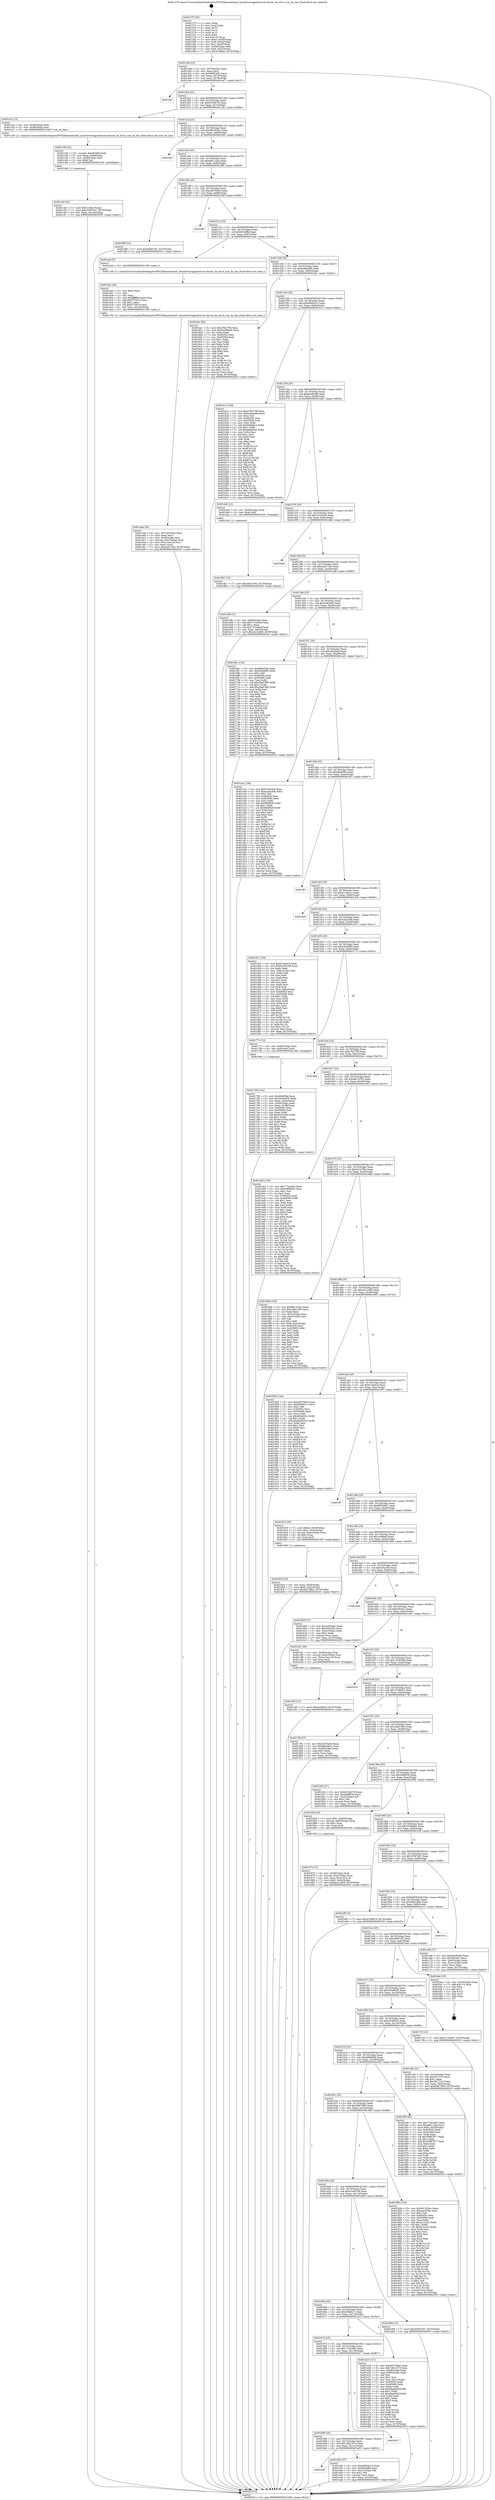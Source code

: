 digraph "0x401270" {
  label = "0x401270 (/mnt/c/Users/mathe/Desktop/tcc/POCII/binaries/extr_linuxdriversgpudrmrcar-durcar_du_drv.h_rcar_du_has_Final-ollvm.out::main(0))"
  labelloc = "t"
  node[shape=record]

  Entry [label="",width=0.3,height=0.3,shape=circle,fillcolor=black,style=filled]
  "0x40129d" [label="{
     0x40129d [23]\l
     | [instrs]\l
     &nbsp;&nbsp;0x40129d \<+3\>: mov -0x70(%rbp),%eax\l
     &nbsp;&nbsp;0x4012a0 \<+2\>: mov %eax,%ecx\l
     &nbsp;&nbsp;0x4012a2 \<+6\>: sub $0x906f1d32,%ecx\l
     &nbsp;&nbsp;0x4012a8 \<+3\>: mov %eax,-0x74(%rbp)\l
     &nbsp;&nbsp;0x4012ab \<+3\>: mov %ecx,-0x78(%rbp)\l
     &nbsp;&nbsp;0x4012ae \<+6\>: je 0000000000401ea7 \<main+0xc37\>\l
  }"]
  "0x401ea7" [label="{
     0x401ea7\l
  }", style=dashed]
  "0x4012b4" [label="{
     0x4012b4 [22]\l
     | [instrs]\l
     &nbsp;&nbsp;0x4012b4 \<+5\>: jmp 00000000004012b9 \<main+0x49\>\l
     &nbsp;&nbsp;0x4012b9 \<+3\>: mov -0x74(%rbp),%eax\l
     &nbsp;&nbsp;0x4012bc \<+5\>: sub $0x921b9c78,%eax\l
     &nbsp;&nbsp;0x4012c1 \<+3\>: mov %eax,-0x7c(%rbp)\l
     &nbsp;&nbsp;0x4012c4 \<+6\>: je 0000000000401c2a \<main+0x9ba\>\l
  }"]
  Exit [label="",width=0.3,height=0.3,shape=circle,fillcolor=black,style=filled,peripheries=2]
  "0x401c2a" [label="{
     0x401c2a [12]\l
     | [instrs]\l
     &nbsp;&nbsp;0x401c2a \<+4\>: mov -0x58(%rbp),%rdi\l
     &nbsp;&nbsp;0x401c2e \<+3\>: mov -0x48(%rbp),%esi\l
     &nbsp;&nbsp;0x401c31 \<+5\>: call 0000000000401240 \<rcar_du_has\>\l
     | [calls]\l
     &nbsp;&nbsp;0x401240 \{1\} (/mnt/c/Users/mathe/Desktop/tcc/POCII/binaries/extr_linuxdriversgpudrmrcar-durcar_du_drv.h_rcar_du_has_Final-ollvm.out::rcar_du_has)\l
  }"]
  "0x4012ca" [label="{
     0x4012ca [22]\l
     | [instrs]\l
     &nbsp;&nbsp;0x4012ca \<+5\>: jmp 00000000004012cf \<main+0x5f\>\l
     &nbsp;&nbsp;0x4012cf \<+3\>: mov -0x74(%rbp),%eax\l
     &nbsp;&nbsp;0x4012d2 \<+5\>: sub $0x981353bc,%eax\l
     &nbsp;&nbsp;0x4012d7 \<+3\>: mov %eax,-0x80(%rbp)\l
     &nbsp;&nbsp;0x4012da \<+6\>: je 0000000000401fd3 \<main+0xd63\>\l
  }"]
  "0x401db1" [label="{
     0x401db1 [12]\l
     | [instrs]\l
     &nbsp;&nbsp;0x401db1 \<+7\>: movl $0xe8e7a763,-0x70(%rbp)\l
     &nbsp;&nbsp;0x401db8 \<+5\>: jmp 0000000000402035 \<main+0xdc5\>\l
  }"]
  "0x401fd3" [label="{
     0x401fd3\l
  }", style=dashed]
  "0x4012e0" [label="{
     0x4012e0 [25]\l
     | [instrs]\l
     &nbsp;&nbsp;0x4012e0 \<+5\>: jmp 00000000004012e5 \<main+0x75\>\l
     &nbsp;&nbsp;0x4012e5 \<+3\>: mov -0x74(%rbp),%eax\l
     &nbsp;&nbsp;0x4012e8 \<+5\>: sub $0xa8511eba,%eax\l
     &nbsp;&nbsp;0x4012ed \<+6\>: mov %eax,-0x84(%rbp)\l
     &nbsp;&nbsp;0x4012f3 \<+6\>: je 0000000000401f98 \<main+0xd28\>\l
  }"]
  "0x401c95" [label="{
     0x401c95 [12]\l
     | [instrs]\l
     &nbsp;&nbsp;0x401c95 \<+7\>: movl $0xda5dd4cf,-0x70(%rbp)\l
     &nbsp;&nbsp;0x401c9c \<+5\>: jmp 0000000000402035 \<main+0xdc5\>\l
  }"]
  "0x401f98" [label="{
     0x401f98 [12]\l
     | [instrs]\l
     &nbsp;&nbsp;0x401f98 \<+7\>: movl $0x40687cf2,-0x70(%rbp)\l
     &nbsp;&nbsp;0x401f9f \<+5\>: jmp 0000000000402035 \<main+0xdc5\>\l
  }"]
  "0x4012f9" [label="{
     0x4012f9 [25]\l
     | [instrs]\l
     &nbsp;&nbsp;0x4012f9 \<+5\>: jmp 00000000004012fe \<main+0x8e\>\l
     &nbsp;&nbsp;0x4012fe \<+3\>: mov -0x74(%rbp),%eax\l
     &nbsp;&nbsp;0x401301 \<+5\>: sub $0xa93764b5,%eax\l
     &nbsp;&nbsp;0x401306 \<+6\>: mov %eax,-0x88(%rbp)\l
     &nbsp;&nbsp;0x40130c \<+6\>: je 0000000000401fdf \<main+0xd6f\>\l
  }"]
  "0x401c4d" [label="{
     0x401c4d [25]\l
     | [instrs]\l
     &nbsp;&nbsp;0x401c4d \<+7\>: movl $0x0,-0x6c(%rbp)\l
     &nbsp;&nbsp;0x401c54 \<+7\>: movl $0x35597ed7,-0x70(%rbp)\l
     &nbsp;&nbsp;0x401c5b \<+6\>: mov %eax,-0x124(%rbp)\l
     &nbsp;&nbsp;0x401c61 \<+5\>: jmp 0000000000402035 \<main+0xdc5\>\l
  }"]
  "0x401fdf" [label="{
     0x401fdf\l
  }", style=dashed]
  "0x401312" [label="{
     0x401312 [25]\l
     | [instrs]\l
     &nbsp;&nbsp;0x401312 \<+5\>: jmp 0000000000401317 \<main+0xa7\>\l
     &nbsp;&nbsp;0x401317 \<+3\>: mov -0x74(%rbp),%eax\l
     &nbsp;&nbsp;0x40131a \<+5\>: sub $0xb03afffa,%eax\l
     &nbsp;&nbsp;0x40131f \<+6\>: mov %eax,-0x8c(%rbp)\l
     &nbsp;&nbsp;0x401325 \<+6\>: je 0000000000401aad \<main+0x83d\>\l
  }"]
  "0x401c36" [label="{
     0x401c36 [23]\l
     | [instrs]\l
     &nbsp;&nbsp;0x401c36 \<+10\>: movabs $0x4030b6,%rdi\l
     &nbsp;&nbsp;0x401c40 \<+3\>: mov %eax,-0x68(%rbp)\l
     &nbsp;&nbsp;0x401c43 \<+3\>: mov -0x68(%rbp),%esi\l
     &nbsp;&nbsp;0x401c46 \<+2\>: mov $0x0,%al\l
     &nbsp;&nbsp;0x401c48 \<+5\>: call 0000000000401040 \<printf@plt\>\l
     | [calls]\l
     &nbsp;&nbsp;0x401040 \{1\} (unknown)\l
  }"]
  "0x401aad" [label="{
     0x401aad [5]\l
     | [instrs]\l
     &nbsp;&nbsp;0x401aad \<+5\>: call 0000000000401160 \<next_i\>\l
     | [calls]\l
     &nbsp;&nbsp;0x401160 \{1\} (/mnt/c/Users/mathe/Desktop/tcc/POCII/binaries/extr_linuxdriversgpudrmrcar-durcar_du_drv.h_rcar_du_has_Final-ollvm.out::next_i)\l
  }"]
  "0x40132b" [label="{
     0x40132b [25]\l
     | [instrs]\l
     &nbsp;&nbsp;0x40132b \<+5\>: jmp 0000000000401330 \<main+0xc0\>\l
     &nbsp;&nbsp;0x401330 \<+3\>: mov -0x74(%rbp),%eax\l
     &nbsp;&nbsp;0x401333 \<+5\>: sub $0xbc9eed44,%eax\l
     &nbsp;&nbsp;0x401338 \<+6\>: mov %eax,-0x90(%rbp)\l
     &nbsp;&nbsp;0x40133e \<+6\>: je 0000000000401bac \<main+0x93c\>\l
  }"]
  "0x401ada" [label="{
     0x401ada [35]\l
     | [instrs]\l
     &nbsp;&nbsp;0x401ada \<+6\>: mov -0x120(%rbp),%ecx\l
     &nbsp;&nbsp;0x401ae0 \<+3\>: imul %eax,%ecx\l
     &nbsp;&nbsp;0x401ae3 \<+4\>: mov -0x58(%rbp),%rsi\l
     &nbsp;&nbsp;0x401ae7 \<+4\>: movslq -0x5c(%rbp),%rdi\l
     &nbsp;&nbsp;0x401aeb \<+4\>: mov (%rsi,%rdi,8),%rsi\l
     &nbsp;&nbsp;0x401aef \<+2\>: mov %ecx,(%rsi)\l
     &nbsp;&nbsp;0x401af1 \<+7\>: movl $0xcea37320,-0x70(%rbp)\l
     &nbsp;&nbsp;0x401af8 \<+5\>: jmp 0000000000402035 \<main+0xdc5\>\l
  }"]
  "0x401bac" [label="{
     0x401bac [83]\l
     | [instrs]\l
     &nbsp;&nbsp;0x401bac \<+5\>: mov $0xe7fe2798,%eax\l
     &nbsp;&nbsp;0x401bb1 \<+5\>: mov $0x3529bbd2,%ecx\l
     &nbsp;&nbsp;0x401bb6 \<+2\>: xor %edx,%edx\l
     &nbsp;&nbsp;0x401bb8 \<+7\>: mov 0x40505c,%esi\l
     &nbsp;&nbsp;0x401bbf \<+7\>: mov 0x405060,%edi\l
     &nbsp;&nbsp;0x401bc6 \<+3\>: sub $0x1,%edx\l
     &nbsp;&nbsp;0x401bc9 \<+3\>: mov %esi,%r8d\l
     &nbsp;&nbsp;0x401bcc \<+3\>: add %edx,%r8d\l
     &nbsp;&nbsp;0x401bcf \<+4\>: imul %r8d,%esi\l
     &nbsp;&nbsp;0x401bd3 \<+3\>: and $0x1,%esi\l
     &nbsp;&nbsp;0x401bd6 \<+3\>: cmp $0x0,%esi\l
     &nbsp;&nbsp;0x401bd9 \<+4\>: sete %r9b\l
     &nbsp;&nbsp;0x401bdd \<+3\>: cmp $0xa,%edi\l
     &nbsp;&nbsp;0x401be0 \<+4\>: setl %r10b\l
     &nbsp;&nbsp;0x401be4 \<+3\>: mov %r9b,%r11b\l
     &nbsp;&nbsp;0x401be7 \<+3\>: and %r10b,%r11b\l
     &nbsp;&nbsp;0x401bea \<+3\>: xor %r10b,%r9b\l
     &nbsp;&nbsp;0x401bed \<+3\>: or %r9b,%r11b\l
     &nbsp;&nbsp;0x401bf0 \<+4\>: test $0x1,%r11b\l
     &nbsp;&nbsp;0x401bf4 \<+3\>: cmovne %ecx,%eax\l
     &nbsp;&nbsp;0x401bf7 \<+3\>: mov %eax,-0x70(%rbp)\l
     &nbsp;&nbsp;0x401bfa \<+5\>: jmp 0000000000402035 \<main+0xdc5\>\l
  }"]
  "0x401344" [label="{
     0x401344 [25]\l
     | [instrs]\l
     &nbsp;&nbsp;0x401344 \<+5\>: jmp 0000000000401349 \<main+0xd9\>\l
     &nbsp;&nbsp;0x401349 \<+3\>: mov -0x74(%rbp),%eax\l
     &nbsp;&nbsp;0x40134c \<+5\>: sub $0xbd0b5a14,%eax\l
     &nbsp;&nbsp;0x401351 \<+6\>: mov %eax,-0x94(%rbp)\l
     &nbsp;&nbsp;0x401357 \<+6\>: je 0000000000401b1c \<main+0x8ac\>\l
  }"]
  "0x401ab2" [label="{
     0x401ab2 [40]\l
     | [instrs]\l
     &nbsp;&nbsp;0x401ab2 \<+5\>: mov $0x2,%ecx\l
     &nbsp;&nbsp;0x401ab7 \<+1\>: cltd\l
     &nbsp;&nbsp;0x401ab8 \<+2\>: idiv %ecx\l
     &nbsp;&nbsp;0x401aba \<+6\>: imul $0xfffffffe,%edx,%ecx\l
     &nbsp;&nbsp;0x401ac0 \<+6\>: add $0xf77f3f16,%ecx\l
     &nbsp;&nbsp;0x401ac6 \<+3\>: add $0x1,%ecx\l
     &nbsp;&nbsp;0x401ac9 \<+6\>: sub $0xf77f3f16,%ecx\l
     &nbsp;&nbsp;0x401acf \<+6\>: mov %ecx,-0x120(%rbp)\l
     &nbsp;&nbsp;0x401ad5 \<+5\>: call 0000000000401160 \<next_i\>\l
     | [calls]\l
     &nbsp;&nbsp;0x401160 \{1\} (/mnt/c/Users/mathe/Desktop/tcc/POCII/binaries/extr_linuxdriversgpudrmrcar-durcar_du_drv.h_rcar_du_has_Final-ollvm.out::next_i)\l
  }"]
  "0x401b1c" [label="{
     0x401b1c [144]\l
     | [instrs]\l
     &nbsp;&nbsp;0x401b1c \<+5\>: mov $0xe7fe2798,%eax\l
     &nbsp;&nbsp;0x401b21 \<+5\>: mov $0xbc9eed44,%ecx\l
     &nbsp;&nbsp;0x401b26 \<+2\>: mov $0x1,%dl\l
     &nbsp;&nbsp;0x401b28 \<+7\>: mov 0x40505c,%esi\l
     &nbsp;&nbsp;0x401b2f \<+7\>: mov 0x405060,%edi\l
     &nbsp;&nbsp;0x401b36 \<+3\>: mov %esi,%r8d\l
     &nbsp;&nbsp;0x401b39 \<+7\>: add $0xbfe8e8c2,%r8d\l
     &nbsp;&nbsp;0x401b40 \<+4\>: sub $0x1,%r8d\l
     &nbsp;&nbsp;0x401b44 \<+7\>: sub $0xbfe8e8c2,%r8d\l
     &nbsp;&nbsp;0x401b4b \<+4\>: imul %r8d,%esi\l
     &nbsp;&nbsp;0x401b4f \<+3\>: and $0x1,%esi\l
     &nbsp;&nbsp;0x401b52 \<+3\>: cmp $0x0,%esi\l
     &nbsp;&nbsp;0x401b55 \<+4\>: sete %r9b\l
     &nbsp;&nbsp;0x401b59 \<+3\>: cmp $0xa,%edi\l
     &nbsp;&nbsp;0x401b5c \<+4\>: setl %r10b\l
     &nbsp;&nbsp;0x401b60 \<+3\>: mov %r9b,%r11b\l
     &nbsp;&nbsp;0x401b63 \<+4\>: xor $0xff,%r11b\l
     &nbsp;&nbsp;0x401b67 \<+3\>: mov %r10b,%bl\l
     &nbsp;&nbsp;0x401b6a \<+3\>: xor $0xff,%bl\l
     &nbsp;&nbsp;0x401b6d \<+3\>: xor $0x1,%dl\l
     &nbsp;&nbsp;0x401b70 \<+3\>: mov %r11b,%r14b\l
     &nbsp;&nbsp;0x401b73 \<+4\>: and $0xff,%r14b\l
     &nbsp;&nbsp;0x401b77 \<+3\>: and %dl,%r9b\l
     &nbsp;&nbsp;0x401b7a \<+3\>: mov %bl,%r15b\l
     &nbsp;&nbsp;0x401b7d \<+4\>: and $0xff,%r15b\l
     &nbsp;&nbsp;0x401b81 \<+3\>: and %dl,%r10b\l
     &nbsp;&nbsp;0x401b84 \<+3\>: or %r9b,%r14b\l
     &nbsp;&nbsp;0x401b87 \<+3\>: or %r10b,%r15b\l
     &nbsp;&nbsp;0x401b8a \<+3\>: xor %r15b,%r14b\l
     &nbsp;&nbsp;0x401b8d \<+3\>: or %bl,%r11b\l
     &nbsp;&nbsp;0x401b90 \<+4\>: xor $0xff,%r11b\l
     &nbsp;&nbsp;0x401b94 \<+3\>: or $0x1,%dl\l
     &nbsp;&nbsp;0x401b97 \<+3\>: and %dl,%r11b\l
     &nbsp;&nbsp;0x401b9a \<+3\>: or %r11b,%r14b\l
     &nbsp;&nbsp;0x401b9d \<+4\>: test $0x1,%r14b\l
     &nbsp;&nbsp;0x401ba1 \<+3\>: cmovne %ecx,%eax\l
     &nbsp;&nbsp;0x401ba4 \<+3\>: mov %eax,-0x70(%rbp)\l
     &nbsp;&nbsp;0x401ba7 \<+5\>: jmp 0000000000402035 \<main+0xdc5\>\l
  }"]
  "0x40135d" [label="{
     0x40135d [25]\l
     | [instrs]\l
     &nbsp;&nbsp;0x40135d \<+5\>: jmp 0000000000401362 \<main+0xf2\>\l
     &nbsp;&nbsp;0x401362 \<+3\>: mov -0x74(%rbp),%eax\l
     &nbsp;&nbsp;0x401365 \<+5\>: sub $0xbec96c98,%eax\l
     &nbsp;&nbsp;0x40136a \<+6\>: mov %eax,-0x98(%rbp)\l
     &nbsp;&nbsp;0x401370 \<+6\>: je 0000000000401da5 \<main+0xb35\>\l
  }"]
  "0x4016af" [label="{
     0x4016af\l
  }", style=dashed]
  "0x401da5" [label="{
     0x401da5 [12]\l
     | [instrs]\l
     &nbsp;&nbsp;0x401da5 \<+4\>: mov -0x58(%rbp),%rax\l
     &nbsp;&nbsp;0x401da9 \<+3\>: mov %rax,%rdi\l
     &nbsp;&nbsp;0x401dac \<+5\>: call 0000000000401030 \<free@plt\>\l
     | [calls]\l
     &nbsp;&nbsp;0x401030 \{1\} (unknown)\l
  }"]
  "0x401376" [label="{
     0x401376 [25]\l
     | [instrs]\l
     &nbsp;&nbsp;0x401376 \<+5\>: jmp 000000000040137b \<main+0x10b\>\l
     &nbsp;&nbsp;0x40137b \<+3\>: mov -0x74(%rbp),%eax\l
     &nbsp;&nbsp;0x40137e \<+5\>: sub $0xc0193a04,%eax\l
     &nbsp;&nbsp;0x401383 \<+6\>: mov %eax,-0x9c(%rbp)\l
     &nbsp;&nbsp;0x401389 \<+6\>: je 0000000000401dbd \<main+0xb4d\>\l
  }"]
  "0x401a92" [label="{
     0x401a92 [27]\l
     | [instrs]\l
     &nbsp;&nbsp;0x401a92 \<+5\>: mov $0xbd0b5a14,%eax\l
     &nbsp;&nbsp;0x401a97 \<+5\>: mov $0xb03afffa,%ecx\l
     &nbsp;&nbsp;0x401a9c \<+3\>: mov -0x21(%rbp),%dl\l
     &nbsp;&nbsp;0x401a9f \<+3\>: test $0x1,%dl\l
     &nbsp;&nbsp;0x401aa2 \<+3\>: cmovne %ecx,%eax\l
     &nbsp;&nbsp;0x401aa5 \<+3\>: mov %eax,-0x70(%rbp)\l
     &nbsp;&nbsp;0x401aa8 \<+5\>: jmp 0000000000402035 \<main+0xdc5\>\l
  }"]
  "0x401dbd" [label="{
     0x401dbd\l
  }", style=dashed]
  "0x40138f" [label="{
     0x40138f [25]\l
     | [instrs]\l
     &nbsp;&nbsp;0x40138f \<+5\>: jmp 0000000000401394 \<main+0x124\>\l
     &nbsp;&nbsp;0x401394 \<+3\>: mov -0x74(%rbp),%eax\l
     &nbsp;&nbsp;0x401397 \<+5\>: sub $0xcea37320,%eax\l
     &nbsp;&nbsp;0x40139c \<+6\>: mov %eax,-0xa0(%rbp)\l
     &nbsp;&nbsp;0x4013a2 \<+6\>: je 0000000000401afd \<main+0x88d\>\l
  }"]
  "0x401696" [label="{
     0x401696 [25]\l
     | [instrs]\l
     &nbsp;&nbsp;0x401696 \<+5\>: jmp 000000000040169b \<main+0x42b\>\l
     &nbsp;&nbsp;0x40169b \<+3\>: mov -0x74(%rbp),%eax\l
     &nbsp;&nbsp;0x40169e \<+5\>: sub $0x7a82107d,%eax\l
     &nbsp;&nbsp;0x4016a3 \<+6\>: mov %eax,-0x11c(%rbp)\l
     &nbsp;&nbsp;0x4016a9 \<+6\>: je 0000000000401a92 \<main+0x822\>\l
  }"]
  "0x401afd" [label="{
     0x401afd [31]\l
     | [instrs]\l
     &nbsp;&nbsp;0x401afd \<+3\>: mov -0x64(%rbp),%eax\l
     &nbsp;&nbsp;0x401b00 \<+5\>: add $0x737eebc8,%eax\l
     &nbsp;&nbsp;0x401b05 \<+3\>: add $0x1,%eax\l
     &nbsp;&nbsp;0x401b08 \<+5\>: sub $0x737eebc8,%eax\l
     &nbsp;&nbsp;0x401b0d \<+3\>: mov %eax,-0x64(%rbp)\l
     &nbsp;&nbsp;0x401b10 \<+7\>: movl $0xee21ed08,-0x70(%rbp)\l
     &nbsp;&nbsp;0x401b17 \<+5\>: jmp 0000000000402035 \<main+0xdc5\>\l
  }"]
  "0x4013a8" [label="{
     0x4013a8 [25]\l
     | [instrs]\l
     &nbsp;&nbsp;0x4013a8 \<+5\>: jmp 00000000004013ad \<main+0x13d\>\l
     &nbsp;&nbsp;0x4013ad \<+3\>: mov -0x74(%rbp),%eax\l
     &nbsp;&nbsp;0x4013b0 \<+5\>: sub $0xcef43ab2,%eax\l
     &nbsp;&nbsp;0x4013b5 \<+6\>: mov %eax,-0xa4(%rbp)\l
     &nbsp;&nbsp;0x4013bb \<+6\>: je 00000000004016ec \<main+0x47c\>\l
  }"]
  "0x402027" [label="{
     0x402027\l
  }", style=dashed]
  "0x4016ec" [label="{
     0x4016ec [144]\l
     | [instrs]\l
     &nbsp;&nbsp;0x4016ec \<+5\>: mov $0xdfebf3de,%eax\l
     &nbsp;&nbsp;0x4016f1 \<+5\>: mov $0xe56a4f90,%ecx\l
     &nbsp;&nbsp;0x4016f6 \<+2\>: mov $0x1,%dl\l
     &nbsp;&nbsp;0x4016f8 \<+7\>: mov 0x40505c,%esi\l
     &nbsp;&nbsp;0x4016ff \<+7\>: mov 0x405060,%edi\l
     &nbsp;&nbsp;0x401706 \<+3\>: mov %esi,%r8d\l
     &nbsp;&nbsp;0x401709 \<+7\>: sub $0x28a676f0,%r8d\l
     &nbsp;&nbsp;0x401710 \<+4\>: sub $0x1,%r8d\l
     &nbsp;&nbsp;0x401714 \<+7\>: add $0x28a676f0,%r8d\l
     &nbsp;&nbsp;0x40171b \<+4\>: imul %r8d,%esi\l
     &nbsp;&nbsp;0x40171f \<+3\>: and $0x1,%esi\l
     &nbsp;&nbsp;0x401722 \<+3\>: cmp $0x0,%esi\l
     &nbsp;&nbsp;0x401725 \<+4\>: sete %r9b\l
     &nbsp;&nbsp;0x401729 \<+3\>: cmp $0xa,%edi\l
     &nbsp;&nbsp;0x40172c \<+4\>: setl %r10b\l
     &nbsp;&nbsp;0x401730 \<+3\>: mov %r9b,%r11b\l
     &nbsp;&nbsp;0x401733 \<+4\>: xor $0xff,%r11b\l
     &nbsp;&nbsp;0x401737 \<+3\>: mov %r10b,%bl\l
     &nbsp;&nbsp;0x40173a \<+3\>: xor $0xff,%bl\l
     &nbsp;&nbsp;0x40173d \<+3\>: xor $0x1,%dl\l
     &nbsp;&nbsp;0x401740 \<+3\>: mov %r11b,%r14b\l
     &nbsp;&nbsp;0x401743 \<+4\>: and $0xff,%r14b\l
     &nbsp;&nbsp;0x401747 \<+3\>: and %dl,%r9b\l
     &nbsp;&nbsp;0x40174a \<+3\>: mov %bl,%r15b\l
     &nbsp;&nbsp;0x40174d \<+4\>: and $0xff,%r15b\l
     &nbsp;&nbsp;0x401751 \<+3\>: and %dl,%r10b\l
     &nbsp;&nbsp;0x401754 \<+3\>: or %r9b,%r14b\l
     &nbsp;&nbsp;0x401757 \<+3\>: or %r10b,%r15b\l
     &nbsp;&nbsp;0x40175a \<+3\>: xor %r15b,%r14b\l
     &nbsp;&nbsp;0x40175d \<+3\>: or %bl,%r11b\l
     &nbsp;&nbsp;0x401760 \<+4\>: xor $0xff,%r11b\l
     &nbsp;&nbsp;0x401764 \<+3\>: or $0x1,%dl\l
     &nbsp;&nbsp;0x401767 \<+3\>: and %dl,%r11b\l
     &nbsp;&nbsp;0x40176a \<+3\>: or %r11b,%r14b\l
     &nbsp;&nbsp;0x40176d \<+4\>: test $0x1,%r14b\l
     &nbsp;&nbsp;0x401771 \<+3\>: cmovne %ecx,%eax\l
     &nbsp;&nbsp;0x401774 \<+3\>: mov %eax,-0x70(%rbp)\l
     &nbsp;&nbsp;0x401777 \<+5\>: jmp 0000000000402035 \<main+0xdc5\>\l
  }"]
  "0x4013c1" [label="{
     0x4013c1 [25]\l
     | [instrs]\l
     &nbsp;&nbsp;0x4013c1 \<+5\>: jmp 00000000004013c6 \<main+0x156\>\l
     &nbsp;&nbsp;0x4013c6 \<+3\>: mov -0x74(%rbp),%eax\l
     &nbsp;&nbsp;0x4013c9 \<+5\>: sub $0xda5dd4cf,%eax\l
     &nbsp;&nbsp;0x4013ce \<+6\>: mov %eax,-0xa8(%rbp)\l
     &nbsp;&nbsp;0x4013d4 \<+6\>: je 0000000000401ca1 \<main+0xa31\>\l
  }"]
  "0x40167d" [label="{
     0x40167d [25]\l
     | [instrs]\l
     &nbsp;&nbsp;0x40167d \<+5\>: jmp 0000000000401682 \<main+0x412\>\l
     &nbsp;&nbsp;0x401682 \<+3\>: mov -0x74(%rbp),%eax\l
     &nbsp;&nbsp;0x401685 \<+5\>: sub $0x772e2e92,%eax\l
     &nbsp;&nbsp;0x40168a \<+6\>: mov %eax,-0x118(%rbp)\l
     &nbsp;&nbsp;0x401690 \<+6\>: je 0000000000402027 \<main+0xdb7\>\l
  }"]
  "0x401ca1" [label="{
     0x401ca1 [144]\l
     | [instrs]\l
     &nbsp;&nbsp;0x401ca1 \<+5\>: mov $0xf13ae4cd,%eax\l
     &nbsp;&nbsp;0x401ca6 \<+5\>: mov $0xe2a4c44b,%ecx\l
     &nbsp;&nbsp;0x401cab \<+2\>: mov $0x1,%dl\l
     &nbsp;&nbsp;0x401cad \<+7\>: mov 0x40505c,%esi\l
     &nbsp;&nbsp;0x401cb4 \<+7\>: mov 0x405060,%edi\l
     &nbsp;&nbsp;0x401cbb \<+3\>: mov %esi,%r8d\l
     &nbsp;&nbsp;0x401cbe \<+7\>: add $0x966f0d0,%r8d\l
     &nbsp;&nbsp;0x401cc5 \<+4\>: sub $0x1,%r8d\l
     &nbsp;&nbsp;0x401cc9 \<+7\>: sub $0x966f0d0,%r8d\l
     &nbsp;&nbsp;0x401cd0 \<+4\>: imul %r8d,%esi\l
     &nbsp;&nbsp;0x401cd4 \<+3\>: and $0x1,%esi\l
     &nbsp;&nbsp;0x401cd7 \<+3\>: cmp $0x0,%esi\l
     &nbsp;&nbsp;0x401cda \<+4\>: sete %r9b\l
     &nbsp;&nbsp;0x401cde \<+3\>: cmp $0xa,%edi\l
     &nbsp;&nbsp;0x401ce1 \<+4\>: setl %r10b\l
     &nbsp;&nbsp;0x401ce5 \<+3\>: mov %r9b,%r11b\l
     &nbsp;&nbsp;0x401ce8 \<+4\>: xor $0xff,%r11b\l
     &nbsp;&nbsp;0x401cec \<+3\>: mov %r10b,%bl\l
     &nbsp;&nbsp;0x401cef \<+3\>: xor $0xff,%bl\l
     &nbsp;&nbsp;0x401cf2 \<+3\>: xor $0x0,%dl\l
     &nbsp;&nbsp;0x401cf5 \<+3\>: mov %r11b,%r14b\l
     &nbsp;&nbsp;0x401cf8 \<+4\>: and $0x0,%r14b\l
     &nbsp;&nbsp;0x401cfc \<+3\>: and %dl,%r9b\l
     &nbsp;&nbsp;0x401cff \<+3\>: mov %bl,%r15b\l
     &nbsp;&nbsp;0x401d02 \<+4\>: and $0x0,%r15b\l
     &nbsp;&nbsp;0x401d06 \<+3\>: and %dl,%r10b\l
     &nbsp;&nbsp;0x401d09 \<+3\>: or %r9b,%r14b\l
     &nbsp;&nbsp;0x401d0c \<+3\>: or %r10b,%r15b\l
     &nbsp;&nbsp;0x401d0f \<+3\>: xor %r15b,%r14b\l
     &nbsp;&nbsp;0x401d12 \<+3\>: or %bl,%r11b\l
     &nbsp;&nbsp;0x401d15 \<+4\>: xor $0xff,%r11b\l
     &nbsp;&nbsp;0x401d19 \<+3\>: or $0x0,%dl\l
     &nbsp;&nbsp;0x401d1c \<+3\>: and %dl,%r11b\l
     &nbsp;&nbsp;0x401d1f \<+3\>: or %r11b,%r14b\l
     &nbsp;&nbsp;0x401d22 \<+4\>: test $0x1,%r14b\l
     &nbsp;&nbsp;0x401d26 \<+3\>: cmovne %ecx,%eax\l
     &nbsp;&nbsp;0x401d29 \<+3\>: mov %eax,-0x70(%rbp)\l
     &nbsp;&nbsp;0x401d2c \<+5\>: jmp 0000000000402035 \<main+0xdc5\>\l
  }"]
  "0x4013da" [label="{
     0x4013da [25]\l
     | [instrs]\l
     &nbsp;&nbsp;0x4013da \<+5\>: jmp 00000000004013df \<main+0x16f\>\l
     &nbsp;&nbsp;0x4013df \<+3\>: mov -0x74(%rbp),%eax\l
     &nbsp;&nbsp;0x4013e2 \<+5\>: sub $0xdfebf3de,%eax\l
     &nbsp;&nbsp;0x4013e7 \<+6\>: mov %eax,-0xac(%rbp)\l
     &nbsp;&nbsp;0x4013ed \<+6\>: je 0000000000401fb7 \<main+0xd47\>\l
  }"]
  "0x401a23" [label="{
     0x401a23 [111]\l
     | [instrs]\l
     &nbsp;&nbsp;0x401a23 \<+5\>: mov $0xa93764b5,%eax\l
     &nbsp;&nbsp;0x401a28 \<+5\>: mov $0x7a82107d,%ecx\l
     &nbsp;&nbsp;0x401a2d \<+3\>: mov -0x64(%rbp),%edx\l
     &nbsp;&nbsp;0x401a30 \<+3\>: cmp -0x60(%rbp),%edx\l
     &nbsp;&nbsp;0x401a33 \<+4\>: setl %sil\l
     &nbsp;&nbsp;0x401a37 \<+4\>: and $0x1,%sil\l
     &nbsp;&nbsp;0x401a3b \<+4\>: mov %sil,-0x21(%rbp)\l
     &nbsp;&nbsp;0x401a3f \<+7\>: mov 0x40505c,%edx\l
     &nbsp;&nbsp;0x401a46 \<+7\>: mov 0x405060,%edi\l
     &nbsp;&nbsp;0x401a4d \<+3\>: mov %edx,%r8d\l
     &nbsp;&nbsp;0x401a50 \<+7\>: add $0xa9aa584f,%r8d\l
     &nbsp;&nbsp;0x401a57 \<+4\>: sub $0x1,%r8d\l
     &nbsp;&nbsp;0x401a5b \<+7\>: sub $0xa9aa584f,%r8d\l
     &nbsp;&nbsp;0x401a62 \<+4\>: imul %r8d,%edx\l
     &nbsp;&nbsp;0x401a66 \<+3\>: and $0x1,%edx\l
     &nbsp;&nbsp;0x401a69 \<+3\>: cmp $0x0,%edx\l
     &nbsp;&nbsp;0x401a6c \<+4\>: sete %sil\l
     &nbsp;&nbsp;0x401a70 \<+3\>: cmp $0xa,%edi\l
     &nbsp;&nbsp;0x401a73 \<+4\>: setl %r9b\l
     &nbsp;&nbsp;0x401a77 \<+3\>: mov %sil,%r10b\l
     &nbsp;&nbsp;0x401a7a \<+3\>: and %r9b,%r10b\l
     &nbsp;&nbsp;0x401a7d \<+3\>: xor %r9b,%sil\l
     &nbsp;&nbsp;0x401a80 \<+3\>: or %sil,%r10b\l
     &nbsp;&nbsp;0x401a83 \<+4\>: test $0x1,%r10b\l
     &nbsp;&nbsp;0x401a87 \<+3\>: cmovne %ecx,%eax\l
     &nbsp;&nbsp;0x401a8a \<+3\>: mov %eax,-0x70(%rbp)\l
     &nbsp;&nbsp;0x401a8d \<+5\>: jmp 0000000000402035 \<main+0xdc5\>\l
  }"]
  "0x401fb7" [label="{
     0x401fb7\l
  }", style=dashed]
  "0x4013f3" [label="{
     0x4013f3 [25]\l
     | [instrs]\l
     &nbsp;&nbsp;0x4013f3 \<+5\>: jmp 00000000004013f8 \<main+0x188\>\l
     &nbsp;&nbsp;0x4013f8 \<+3\>: mov -0x74(%rbp),%eax\l
     &nbsp;&nbsp;0x4013fb \<+5\>: sub $0xe11dea1c,%eax\l
     &nbsp;&nbsp;0x401400 \<+6\>: mov %eax,-0xb0(%rbp)\l
     &nbsp;&nbsp;0x401406 \<+6\>: je 0000000000401dc9 \<main+0xb59\>\l
  }"]
  "0x401664" [label="{
     0x401664 [25]\l
     | [instrs]\l
     &nbsp;&nbsp;0x401664 \<+5\>: jmp 0000000000401669 \<main+0x3f9\>\l
     &nbsp;&nbsp;0x401669 \<+3\>: mov -0x74(%rbp),%eax\l
     &nbsp;&nbsp;0x40166c \<+5\>: sub $0x63fb9211,%eax\l
     &nbsp;&nbsp;0x401671 \<+6\>: mov %eax,-0x114(%rbp)\l
     &nbsp;&nbsp;0x401677 \<+6\>: je 0000000000401a23 \<main+0x7b3\>\l
  }"]
  "0x401dc9" [label="{
     0x401dc9\l
  }", style=dashed]
  "0x40140c" [label="{
     0x40140c [25]\l
     | [instrs]\l
     &nbsp;&nbsp;0x40140c \<+5\>: jmp 0000000000401411 \<main+0x1a1\>\l
     &nbsp;&nbsp;0x401411 \<+3\>: mov -0x74(%rbp),%eax\l
     &nbsp;&nbsp;0x401414 \<+5\>: sub $0xe2a4c44b,%eax\l
     &nbsp;&nbsp;0x401419 \<+6\>: mov %eax,-0xb4(%rbp)\l
     &nbsp;&nbsp;0x40141f \<+6\>: je 0000000000401d31 \<main+0xac1\>\l
  }"]
  "0x401d99" [label="{
     0x401d99 [12]\l
     | [instrs]\l
     &nbsp;&nbsp;0x401d99 \<+7\>: movl $0x35597ed7,-0x70(%rbp)\l
     &nbsp;&nbsp;0x401da0 \<+5\>: jmp 0000000000402035 \<main+0xdc5\>\l
  }"]
  "0x401d31" [label="{
     0x401d31 [104]\l
     | [instrs]\l
     &nbsp;&nbsp;0x401d31 \<+5\>: mov $0xf13ae4cd,%eax\l
     &nbsp;&nbsp;0x401d36 \<+5\>: mov $0x61e45109,%ecx\l
     &nbsp;&nbsp;0x401d3b \<+2\>: xor %edx,%edx\l
     &nbsp;&nbsp;0x401d3d \<+3\>: mov -0x6c(%rbp),%esi\l
     &nbsp;&nbsp;0x401d40 \<+2\>: mov %edx,%edi\l
     &nbsp;&nbsp;0x401d42 \<+2\>: sub %esi,%edi\l
     &nbsp;&nbsp;0x401d44 \<+2\>: mov %edx,%esi\l
     &nbsp;&nbsp;0x401d46 \<+3\>: sub $0x1,%esi\l
     &nbsp;&nbsp;0x401d49 \<+2\>: add %esi,%edi\l
     &nbsp;&nbsp;0x401d4b \<+2\>: mov %edx,%esi\l
     &nbsp;&nbsp;0x401d4d \<+2\>: sub %edi,%esi\l
     &nbsp;&nbsp;0x401d4f \<+3\>: mov %esi,-0x6c(%rbp)\l
     &nbsp;&nbsp;0x401d52 \<+7\>: mov 0x40505c,%esi\l
     &nbsp;&nbsp;0x401d59 \<+7\>: mov 0x405060,%edi\l
     &nbsp;&nbsp;0x401d60 \<+3\>: sub $0x1,%edx\l
     &nbsp;&nbsp;0x401d63 \<+3\>: mov %esi,%r8d\l
     &nbsp;&nbsp;0x401d66 \<+3\>: add %edx,%r8d\l
     &nbsp;&nbsp;0x401d69 \<+4\>: imul %r8d,%esi\l
     &nbsp;&nbsp;0x401d6d \<+3\>: and $0x1,%esi\l
     &nbsp;&nbsp;0x401d70 \<+3\>: cmp $0x0,%esi\l
     &nbsp;&nbsp;0x401d73 \<+4\>: sete %r9b\l
     &nbsp;&nbsp;0x401d77 \<+3\>: cmp $0xa,%edi\l
     &nbsp;&nbsp;0x401d7a \<+4\>: setl %r10b\l
     &nbsp;&nbsp;0x401d7e \<+3\>: mov %r9b,%r11b\l
     &nbsp;&nbsp;0x401d81 \<+3\>: and %r10b,%r11b\l
     &nbsp;&nbsp;0x401d84 \<+3\>: xor %r10b,%r9b\l
     &nbsp;&nbsp;0x401d87 \<+3\>: or %r9b,%r11b\l
     &nbsp;&nbsp;0x401d8a \<+4\>: test $0x1,%r11b\l
     &nbsp;&nbsp;0x401d8e \<+3\>: cmovne %ecx,%eax\l
     &nbsp;&nbsp;0x401d91 \<+3\>: mov %eax,-0x70(%rbp)\l
     &nbsp;&nbsp;0x401d94 \<+5\>: jmp 0000000000402035 \<main+0xdc5\>\l
  }"]
  "0x401425" [label="{
     0x401425 [25]\l
     | [instrs]\l
     &nbsp;&nbsp;0x401425 \<+5\>: jmp 000000000040142a \<main+0x1ba\>\l
     &nbsp;&nbsp;0x40142a \<+3\>: mov -0x74(%rbp),%eax\l
     &nbsp;&nbsp;0x40142d \<+5\>: sub $0xe56a4f90,%eax\l
     &nbsp;&nbsp;0x401432 \<+6\>: mov %eax,-0xb8(%rbp)\l
     &nbsp;&nbsp;0x401438 \<+6\>: je 000000000040177c \<main+0x50c\>\l
  }"]
  "0x401974" [label="{
     0x401974 [31]\l
     | [instrs]\l
     &nbsp;&nbsp;0x401974 \<+4\>: mov -0x58(%rbp),%rdi\l
     &nbsp;&nbsp;0x401978 \<+4\>: movslq -0x5c(%rbp),%rcx\l
     &nbsp;&nbsp;0x40197c \<+4\>: mov %rax,(%rdi,%rcx,8)\l
     &nbsp;&nbsp;0x401980 \<+7\>: movl $0x0,-0x64(%rbp)\l
     &nbsp;&nbsp;0x401987 \<+7\>: movl $0xee21ed08,-0x70(%rbp)\l
     &nbsp;&nbsp;0x40198e \<+5\>: jmp 0000000000402035 \<main+0xdc5\>\l
  }"]
  "0x40177c" [label="{
     0x40177c [13]\l
     | [instrs]\l
     &nbsp;&nbsp;0x40177c \<+4\>: mov -0x40(%rbp),%rax\l
     &nbsp;&nbsp;0x401780 \<+4\>: mov 0x8(%rax),%rdi\l
     &nbsp;&nbsp;0x401784 \<+5\>: call 0000000000401060 \<atoi@plt\>\l
     | [calls]\l
     &nbsp;&nbsp;0x401060 \{1\} (unknown)\l
  }"]
  "0x40143e" [label="{
     0x40143e [25]\l
     | [instrs]\l
     &nbsp;&nbsp;0x40143e \<+5\>: jmp 0000000000401443 \<main+0x1d3\>\l
     &nbsp;&nbsp;0x401443 \<+3\>: mov -0x74(%rbp),%eax\l
     &nbsp;&nbsp;0x401446 \<+5\>: sub $0xe7fe2798,%eax\l
     &nbsp;&nbsp;0x40144b \<+6\>: mov %eax,-0xbc(%rbp)\l
     &nbsp;&nbsp;0x401451 \<+6\>: je 0000000000401feb \<main+0xd7b\>\l
  }"]
  "0x40164b" [label="{
     0x40164b [25]\l
     | [instrs]\l
     &nbsp;&nbsp;0x40164b \<+5\>: jmp 0000000000401650 \<main+0x3e0\>\l
     &nbsp;&nbsp;0x401650 \<+3\>: mov -0x74(%rbp),%eax\l
     &nbsp;&nbsp;0x401653 \<+5\>: sub $0x61e45109,%eax\l
     &nbsp;&nbsp;0x401658 \<+6\>: mov %eax,-0x110(%rbp)\l
     &nbsp;&nbsp;0x40165e \<+6\>: je 0000000000401d99 \<main+0xb29\>\l
  }"]
  "0x401feb" [label="{
     0x401feb\l
  }", style=dashed]
  "0x401457" [label="{
     0x401457 [25]\l
     | [instrs]\l
     &nbsp;&nbsp;0x401457 \<+5\>: jmp 000000000040145c \<main+0x1ec\>\l
     &nbsp;&nbsp;0x40145c \<+3\>: mov -0x74(%rbp),%eax\l
     &nbsp;&nbsp;0x40145f \<+5\>: sub $0xe8e7a763,%eax\l
     &nbsp;&nbsp;0x401464 \<+6\>: mov %eax,-0xc0(%rbp)\l
     &nbsp;&nbsp;0x40146a \<+6\>: je 0000000000401eb3 \<main+0xc43\>\l
  }"]
  "0x40184b" [label="{
     0x40184b [144]\l
     | [instrs]\l
     &nbsp;&nbsp;0x40184b \<+5\>: mov $0x981353bc,%eax\l
     &nbsp;&nbsp;0x401850 \<+5\>: mov $0xee1d7fbe,%ecx\l
     &nbsp;&nbsp;0x401855 \<+2\>: mov $0x1,%dl\l
     &nbsp;&nbsp;0x401857 \<+7\>: mov 0x40505c,%esi\l
     &nbsp;&nbsp;0x40185e \<+7\>: mov 0x405060,%edi\l
     &nbsp;&nbsp;0x401865 \<+3\>: mov %esi,%r8d\l
     &nbsp;&nbsp;0x401868 \<+7\>: add $0xcf1241fc,%r8d\l
     &nbsp;&nbsp;0x40186f \<+4\>: sub $0x1,%r8d\l
     &nbsp;&nbsp;0x401873 \<+7\>: sub $0xcf1241fc,%r8d\l
     &nbsp;&nbsp;0x40187a \<+4\>: imul %r8d,%esi\l
     &nbsp;&nbsp;0x40187e \<+3\>: and $0x1,%esi\l
     &nbsp;&nbsp;0x401881 \<+3\>: cmp $0x0,%esi\l
     &nbsp;&nbsp;0x401884 \<+4\>: sete %r9b\l
     &nbsp;&nbsp;0x401888 \<+3\>: cmp $0xa,%edi\l
     &nbsp;&nbsp;0x40188b \<+4\>: setl %r10b\l
     &nbsp;&nbsp;0x40188f \<+3\>: mov %r9b,%r11b\l
     &nbsp;&nbsp;0x401892 \<+4\>: xor $0xff,%r11b\l
     &nbsp;&nbsp;0x401896 \<+3\>: mov %r10b,%bl\l
     &nbsp;&nbsp;0x401899 \<+3\>: xor $0xff,%bl\l
     &nbsp;&nbsp;0x40189c \<+3\>: xor $0x1,%dl\l
     &nbsp;&nbsp;0x40189f \<+3\>: mov %r11b,%r14b\l
     &nbsp;&nbsp;0x4018a2 \<+4\>: and $0xff,%r14b\l
     &nbsp;&nbsp;0x4018a6 \<+3\>: and %dl,%r9b\l
     &nbsp;&nbsp;0x4018a9 \<+3\>: mov %bl,%r15b\l
     &nbsp;&nbsp;0x4018ac \<+4\>: and $0xff,%r15b\l
     &nbsp;&nbsp;0x4018b0 \<+3\>: and %dl,%r10b\l
     &nbsp;&nbsp;0x4018b3 \<+3\>: or %r9b,%r14b\l
     &nbsp;&nbsp;0x4018b6 \<+3\>: or %r10b,%r15b\l
     &nbsp;&nbsp;0x4018b9 \<+3\>: xor %r15b,%r14b\l
     &nbsp;&nbsp;0x4018bc \<+3\>: or %bl,%r11b\l
     &nbsp;&nbsp;0x4018bf \<+4\>: xor $0xff,%r11b\l
     &nbsp;&nbsp;0x4018c3 \<+3\>: or $0x1,%dl\l
     &nbsp;&nbsp;0x4018c6 \<+3\>: and %dl,%r11b\l
     &nbsp;&nbsp;0x4018c9 \<+3\>: or %r11b,%r14b\l
     &nbsp;&nbsp;0x4018cc \<+4\>: test $0x1,%r14b\l
     &nbsp;&nbsp;0x4018d0 \<+3\>: cmovne %ecx,%eax\l
     &nbsp;&nbsp;0x4018d3 \<+3\>: mov %eax,-0x70(%rbp)\l
     &nbsp;&nbsp;0x4018d6 \<+5\>: jmp 0000000000402035 \<main+0xdc5\>\l
  }"]
  "0x401eb3" [label="{
     0x401eb3 [134]\l
     | [instrs]\l
     &nbsp;&nbsp;0x401eb3 \<+5\>: mov $0x772e2e92,%eax\l
     &nbsp;&nbsp;0x401eb8 \<+5\>: mov $0x468660f2,%ecx\l
     &nbsp;&nbsp;0x401ebd \<+2\>: mov $0x1,%dl\l
     &nbsp;&nbsp;0x401ebf \<+2\>: xor %esi,%esi\l
     &nbsp;&nbsp;0x401ec1 \<+7\>: mov 0x40505c,%edi\l
     &nbsp;&nbsp;0x401ec8 \<+8\>: mov 0x405060,%r8d\l
     &nbsp;&nbsp;0x401ed0 \<+3\>: sub $0x1,%esi\l
     &nbsp;&nbsp;0x401ed3 \<+3\>: mov %edi,%r9d\l
     &nbsp;&nbsp;0x401ed6 \<+3\>: add %esi,%r9d\l
     &nbsp;&nbsp;0x401ed9 \<+4\>: imul %r9d,%edi\l
     &nbsp;&nbsp;0x401edd \<+3\>: and $0x1,%edi\l
     &nbsp;&nbsp;0x401ee0 \<+3\>: cmp $0x0,%edi\l
     &nbsp;&nbsp;0x401ee3 \<+4\>: sete %r10b\l
     &nbsp;&nbsp;0x401ee7 \<+4\>: cmp $0xa,%r8d\l
     &nbsp;&nbsp;0x401eeb \<+4\>: setl %r11b\l
     &nbsp;&nbsp;0x401eef \<+3\>: mov %r10b,%bl\l
     &nbsp;&nbsp;0x401ef2 \<+3\>: xor $0xff,%bl\l
     &nbsp;&nbsp;0x401ef5 \<+3\>: mov %r11b,%r14b\l
     &nbsp;&nbsp;0x401ef8 \<+4\>: xor $0xff,%r14b\l
     &nbsp;&nbsp;0x401efc \<+3\>: xor $0x1,%dl\l
     &nbsp;&nbsp;0x401eff \<+3\>: mov %bl,%r15b\l
     &nbsp;&nbsp;0x401f02 \<+4\>: and $0xff,%r15b\l
     &nbsp;&nbsp;0x401f06 \<+3\>: and %dl,%r10b\l
     &nbsp;&nbsp;0x401f09 \<+3\>: mov %r14b,%r12b\l
     &nbsp;&nbsp;0x401f0c \<+4\>: and $0xff,%r12b\l
     &nbsp;&nbsp;0x401f10 \<+3\>: and %dl,%r11b\l
     &nbsp;&nbsp;0x401f13 \<+3\>: or %r10b,%r15b\l
     &nbsp;&nbsp;0x401f16 \<+3\>: or %r11b,%r12b\l
     &nbsp;&nbsp;0x401f19 \<+3\>: xor %r12b,%r15b\l
     &nbsp;&nbsp;0x401f1c \<+3\>: or %r14b,%bl\l
     &nbsp;&nbsp;0x401f1f \<+3\>: xor $0xff,%bl\l
     &nbsp;&nbsp;0x401f22 \<+3\>: or $0x1,%dl\l
     &nbsp;&nbsp;0x401f25 \<+2\>: and %dl,%bl\l
     &nbsp;&nbsp;0x401f27 \<+3\>: or %bl,%r15b\l
     &nbsp;&nbsp;0x401f2a \<+4\>: test $0x1,%r15b\l
     &nbsp;&nbsp;0x401f2e \<+3\>: cmovne %ecx,%eax\l
     &nbsp;&nbsp;0x401f31 \<+3\>: mov %eax,-0x70(%rbp)\l
     &nbsp;&nbsp;0x401f34 \<+5\>: jmp 0000000000402035 \<main+0xdc5\>\l
  }"]
  "0x401470" [label="{
     0x401470 [25]\l
     | [instrs]\l
     &nbsp;&nbsp;0x401470 \<+5\>: jmp 0000000000401475 \<main+0x205\>\l
     &nbsp;&nbsp;0x401475 \<+3\>: mov -0x74(%rbp),%eax\l
     &nbsp;&nbsp;0x401478 \<+5\>: sub $0xee1d7fbe,%eax\l
     &nbsp;&nbsp;0x40147d \<+6\>: mov %eax,-0xc4(%rbp)\l
     &nbsp;&nbsp;0x401483 \<+6\>: je 00000000004018db \<main+0x66b\>\l
  }"]
  "0x401632" [label="{
     0x401632 [25]\l
     | [instrs]\l
     &nbsp;&nbsp;0x401632 \<+5\>: jmp 0000000000401637 \<main+0x3c7\>\l
     &nbsp;&nbsp;0x401637 \<+3\>: mov -0x74(%rbp),%eax\l
     &nbsp;&nbsp;0x40163a \<+5\>: sub $0x58d75fb5,%eax\l
     &nbsp;&nbsp;0x40163f \<+6\>: mov %eax,-0x10c(%rbp)\l
     &nbsp;&nbsp;0x401645 \<+6\>: je 000000000040184b \<main+0x5db\>\l
  }"]
  "0x4018db" [label="{
     0x4018db [103]\l
     | [instrs]\l
     &nbsp;&nbsp;0x4018db \<+5\>: mov $0x981353bc,%eax\l
     &nbsp;&nbsp;0x4018e0 \<+5\>: mov $0x24bb7495,%ecx\l
     &nbsp;&nbsp;0x4018e5 \<+2\>: xor %edx,%edx\l
     &nbsp;&nbsp;0x4018e7 \<+3\>: mov -0x5c(%rbp),%esi\l
     &nbsp;&nbsp;0x4018ea \<+3\>: cmp -0x4c(%rbp),%esi\l
     &nbsp;&nbsp;0x4018ed \<+4\>: setl %dil\l
     &nbsp;&nbsp;0x4018f1 \<+4\>: and $0x1,%dil\l
     &nbsp;&nbsp;0x4018f5 \<+4\>: mov %dil,-0x22(%rbp)\l
     &nbsp;&nbsp;0x4018f9 \<+7\>: mov 0x40505c,%esi\l
     &nbsp;&nbsp;0x401900 \<+8\>: mov 0x405060,%r8d\l
     &nbsp;&nbsp;0x401908 \<+3\>: sub $0x1,%edx\l
     &nbsp;&nbsp;0x40190b \<+3\>: mov %esi,%r9d\l
     &nbsp;&nbsp;0x40190e \<+3\>: add %edx,%r9d\l
     &nbsp;&nbsp;0x401911 \<+4\>: imul %r9d,%esi\l
     &nbsp;&nbsp;0x401915 \<+3\>: and $0x1,%esi\l
     &nbsp;&nbsp;0x401918 \<+3\>: cmp $0x0,%esi\l
     &nbsp;&nbsp;0x40191b \<+4\>: sete %dil\l
     &nbsp;&nbsp;0x40191f \<+4\>: cmp $0xa,%r8d\l
     &nbsp;&nbsp;0x401923 \<+4\>: setl %r10b\l
     &nbsp;&nbsp;0x401927 \<+3\>: mov %dil,%r11b\l
     &nbsp;&nbsp;0x40192a \<+3\>: and %r10b,%r11b\l
     &nbsp;&nbsp;0x40192d \<+3\>: xor %r10b,%dil\l
     &nbsp;&nbsp;0x401930 \<+3\>: or %dil,%r11b\l
     &nbsp;&nbsp;0x401933 \<+4\>: test $0x1,%r11b\l
     &nbsp;&nbsp;0x401937 \<+3\>: cmovne %ecx,%eax\l
     &nbsp;&nbsp;0x40193a \<+3\>: mov %eax,-0x70(%rbp)\l
     &nbsp;&nbsp;0x40193d \<+5\>: jmp 0000000000402035 \<main+0xdc5\>\l
  }"]
  "0x401489" [label="{
     0x401489 [25]\l
     | [instrs]\l
     &nbsp;&nbsp;0x401489 \<+5\>: jmp 000000000040148e \<main+0x21e\>\l
     &nbsp;&nbsp;0x40148e \<+3\>: mov -0x74(%rbp),%eax\l
     &nbsp;&nbsp;0x401491 \<+5\>: sub $0xee21ed08,%eax\l
     &nbsp;&nbsp;0x401496 \<+6\>: mov %eax,-0xc8(%rbp)\l
     &nbsp;&nbsp;0x40149c \<+6\>: je 0000000000401993 \<main+0x723\>\l
  }"]
  "0x401f39" [label="{
     0x401f39 [95]\l
     | [instrs]\l
     &nbsp;&nbsp;0x401f39 \<+5\>: mov $0x772e2e92,%eax\l
     &nbsp;&nbsp;0x401f3e \<+5\>: mov $0xa8511eba,%ecx\l
     &nbsp;&nbsp;0x401f43 \<+7\>: movl $0x0,-0x30(%rbp)\l
     &nbsp;&nbsp;0x401f4a \<+7\>: mov 0x40505c,%edx\l
     &nbsp;&nbsp;0x401f51 \<+7\>: mov 0x405060,%esi\l
     &nbsp;&nbsp;0x401f58 \<+2\>: mov %edx,%edi\l
     &nbsp;&nbsp;0x401f5a \<+6\>: sub $0x35887877,%edi\l
     &nbsp;&nbsp;0x401f60 \<+3\>: sub $0x1,%edi\l
     &nbsp;&nbsp;0x401f63 \<+6\>: add $0x35887877,%edi\l
     &nbsp;&nbsp;0x401f69 \<+3\>: imul %edi,%edx\l
     &nbsp;&nbsp;0x401f6c \<+3\>: and $0x1,%edx\l
     &nbsp;&nbsp;0x401f6f \<+3\>: cmp $0x0,%edx\l
     &nbsp;&nbsp;0x401f72 \<+4\>: sete %r8b\l
     &nbsp;&nbsp;0x401f76 \<+3\>: cmp $0xa,%esi\l
     &nbsp;&nbsp;0x401f79 \<+4\>: setl %r9b\l
     &nbsp;&nbsp;0x401f7d \<+3\>: mov %r8b,%r10b\l
     &nbsp;&nbsp;0x401f80 \<+3\>: and %r9b,%r10b\l
     &nbsp;&nbsp;0x401f83 \<+3\>: xor %r9b,%r8b\l
     &nbsp;&nbsp;0x401f86 \<+3\>: or %r8b,%r10b\l
     &nbsp;&nbsp;0x401f89 \<+4\>: test $0x1,%r10b\l
     &nbsp;&nbsp;0x401f8d \<+3\>: cmovne %ecx,%eax\l
     &nbsp;&nbsp;0x401f90 \<+3\>: mov %eax,-0x70(%rbp)\l
     &nbsp;&nbsp;0x401f93 \<+5\>: jmp 0000000000402035 \<main+0xdc5\>\l
  }"]
  "0x401993" [label="{
     0x401993 [144]\l
     | [instrs]\l
     &nbsp;&nbsp;0x401993 \<+5\>: mov $0xa93764b5,%eax\l
     &nbsp;&nbsp;0x401998 \<+5\>: mov $0x63fb9211,%ecx\l
     &nbsp;&nbsp;0x40199d \<+2\>: mov $0x1,%dl\l
     &nbsp;&nbsp;0x40199f \<+7\>: mov 0x40505c,%esi\l
     &nbsp;&nbsp;0x4019a6 \<+7\>: mov 0x405060,%edi\l
     &nbsp;&nbsp;0x4019ad \<+3\>: mov %esi,%r8d\l
     &nbsp;&nbsp;0x4019b0 \<+7\>: sub $0x4924002c,%r8d\l
     &nbsp;&nbsp;0x4019b7 \<+4\>: sub $0x1,%r8d\l
     &nbsp;&nbsp;0x4019bb \<+7\>: add $0x4924002c,%r8d\l
     &nbsp;&nbsp;0x4019c2 \<+4\>: imul %r8d,%esi\l
     &nbsp;&nbsp;0x4019c6 \<+3\>: and $0x1,%esi\l
     &nbsp;&nbsp;0x4019c9 \<+3\>: cmp $0x0,%esi\l
     &nbsp;&nbsp;0x4019cc \<+4\>: sete %r9b\l
     &nbsp;&nbsp;0x4019d0 \<+3\>: cmp $0xa,%edi\l
     &nbsp;&nbsp;0x4019d3 \<+4\>: setl %r10b\l
     &nbsp;&nbsp;0x4019d7 \<+3\>: mov %r9b,%r11b\l
     &nbsp;&nbsp;0x4019da \<+4\>: xor $0xff,%r11b\l
     &nbsp;&nbsp;0x4019de \<+3\>: mov %r10b,%bl\l
     &nbsp;&nbsp;0x4019e1 \<+3\>: xor $0xff,%bl\l
     &nbsp;&nbsp;0x4019e4 \<+3\>: xor $0x0,%dl\l
     &nbsp;&nbsp;0x4019e7 \<+3\>: mov %r11b,%r14b\l
     &nbsp;&nbsp;0x4019ea \<+4\>: and $0x0,%r14b\l
     &nbsp;&nbsp;0x4019ee \<+3\>: and %dl,%r9b\l
     &nbsp;&nbsp;0x4019f1 \<+3\>: mov %bl,%r15b\l
     &nbsp;&nbsp;0x4019f4 \<+4\>: and $0x0,%r15b\l
     &nbsp;&nbsp;0x4019f8 \<+3\>: and %dl,%r10b\l
     &nbsp;&nbsp;0x4019fb \<+3\>: or %r9b,%r14b\l
     &nbsp;&nbsp;0x4019fe \<+3\>: or %r10b,%r15b\l
     &nbsp;&nbsp;0x401a01 \<+3\>: xor %r15b,%r14b\l
     &nbsp;&nbsp;0x401a04 \<+3\>: or %bl,%r11b\l
     &nbsp;&nbsp;0x401a07 \<+4\>: xor $0xff,%r11b\l
     &nbsp;&nbsp;0x401a0b \<+3\>: or $0x0,%dl\l
     &nbsp;&nbsp;0x401a0e \<+3\>: and %dl,%r11b\l
     &nbsp;&nbsp;0x401a11 \<+3\>: or %r11b,%r14b\l
     &nbsp;&nbsp;0x401a14 \<+4\>: test $0x1,%r14b\l
     &nbsp;&nbsp;0x401a18 \<+3\>: cmovne %ecx,%eax\l
     &nbsp;&nbsp;0x401a1b \<+3\>: mov %eax,-0x70(%rbp)\l
     &nbsp;&nbsp;0x401a1e \<+5\>: jmp 0000000000402035 \<main+0xdc5\>\l
  }"]
  "0x4014a2" [label="{
     0x4014a2 [25]\l
     | [instrs]\l
     &nbsp;&nbsp;0x4014a2 \<+5\>: jmp 00000000004014a7 \<main+0x237\>\l
     &nbsp;&nbsp;0x4014a7 \<+3\>: mov -0x74(%rbp),%eax\l
     &nbsp;&nbsp;0x4014aa \<+5\>: sub $0xf13ae4cd,%eax\l
     &nbsp;&nbsp;0x4014af \<+6\>: mov %eax,-0xcc(%rbp)\l
     &nbsp;&nbsp;0x4014b5 \<+6\>: je 0000000000401ff7 \<main+0xd87\>\l
  }"]
  "0x401619" [label="{
     0x401619 [25]\l
     | [instrs]\l
     &nbsp;&nbsp;0x401619 \<+5\>: jmp 000000000040161e \<main+0x3ae\>\l
     &nbsp;&nbsp;0x40161e \<+3\>: mov -0x74(%rbp),%eax\l
     &nbsp;&nbsp;0x401621 \<+5\>: sub $0x468660f2,%eax\l
     &nbsp;&nbsp;0x401626 \<+6\>: mov %eax,-0x108(%rbp)\l
     &nbsp;&nbsp;0x40162c \<+6\>: je 0000000000401f39 \<main+0xcc9\>\l
  }"]
  "0x401ff7" [label="{
     0x401ff7\l
  }", style=dashed]
  "0x4014bb" [label="{
     0x4014bb [25]\l
     | [instrs]\l
     &nbsp;&nbsp;0x4014bb \<+5\>: jmp 00000000004014c0 \<main+0x250\>\l
     &nbsp;&nbsp;0x4014c0 \<+3\>: mov -0x74(%rbp),%eax\l
     &nbsp;&nbsp;0x4014c3 \<+5\>: sub $0xf9934b01,%eax\l
     &nbsp;&nbsp;0x4014c8 \<+6\>: mov %eax,-0xd0(%rbp)\l
     &nbsp;&nbsp;0x4014ce \<+6\>: je 0000000000401816 \<main+0x5a6\>\l
  }"]
  "0x401c0b" [label="{
     0x401c0b [31]\l
     | [instrs]\l
     &nbsp;&nbsp;0x401c0b \<+3\>: mov -0x5c(%rbp),%eax\l
     &nbsp;&nbsp;0x401c0e \<+5\>: sub $0x3d71510,%eax\l
     &nbsp;&nbsp;0x401c13 \<+3\>: add $0x1,%eax\l
     &nbsp;&nbsp;0x401c16 \<+5\>: add $0x3d71510,%eax\l
     &nbsp;&nbsp;0x401c1b \<+3\>: mov %eax,-0x5c(%rbp)\l
     &nbsp;&nbsp;0x401c1e \<+7\>: movl $0x58d75fb5,-0x70(%rbp)\l
     &nbsp;&nbsp;0x401c25 \<+5\>: jmp 0000000000402035 \<main+0xdc5\>\l
  }"]
  "0x401816" [label="{
     0x401816 [30]\l
     | [instrs]\l
     &nbsp;&nbsp;0x401816 \<+7\>: movl $0x64,-0x48(%rbp)\l
     &nbsp;&nbsp;0x40181d \<+7\>: movl $0x1,-0x4c(%rbp)\l
     &nbsp;&nbsp;0x401824 \<+4\>: movslq -0x4c(%rbp),%rax\l
     &nbsp;&nbsp;0x401828 \<+4\>: shl $0x3,%rax\l
     &nbsp;&nbsp;0x40182c \<+3\>: mov %rax,%rdi\l
     &nbsp;&nbsp;0x40182f \<+5\>: call 0000000000401050 \<malloc@plt\>\l
     | [calls]\l
     &nbsp;&nbsp;0x401050 \{1\} (unknown)\l
  }"]
  "0x4014d4" [label="{
     0x4014d4 [25]\l
     | [instrs]\l
     &nbsp;&nbsp;0x4014d4 \<+5\>: jmp 00000000004014d9 \<main+0x269\>\l
     &nbsp;&nbsp;0x4014d9 \<+3\>: mov -0x74(%rbp),%eax\l
     &nbsp;&nbsp;0x4014dc \<+5\>: sub $0x2c48ba0,%eax\l
     &nbsp;&nbsp;0x4014e1 \<+6\>: mov %eax,-0xd4(%rbp)\l
     &nbsp;&nbsp;0x4014e7 \<+6\>: je 00000000004016b9 \<main+0x449\>\l
  }"]
  "0x401834" [label="{
     0x401834 [23]\l
     | [instrs]\l
     &nbsp;&nbsp;0x401834 \<+4\>: mov %rax,-0x58(%rbp)\l
     &nbsp;&nbsp;0x401838 \<+7\>: movl $0x0,-0x5c(%rbp)\l
     &nbsp;&nbsp;0x40183f \<+7\>: movl $0x58d75fb5,-0x70(%rbp)\l
     &nbsp;&nbsp;0x401846 \<+5\>: jmp 0000000000402035 \<main+0xdc5\>\l
  }"]
  "0x4016b9" [label="{
     0x4016b9 [27]\l
     | [instrs]\l
     &nbsp;&nbsp;0x4016b9 \<+5\>: mov $0xcef43ab2,%eax\l
     &nbsp;&nbsp;0x4016be \<+5\>: mov $0x935a392,%ecx\l
     &nbsp;&nbsp;0x4016c3 \<+3\>: mov -0x2c(%rbp),%edx\l
     &nbsp;&nbsp;0x4016c6 \<+3\>: cmp $0x2,%edx\l
     &nbsp;&nbsp;0x4016c9 \<+3\>: cmovne %ecx,%eax\l
     &nbsp;&nbsp;0x4016cc \<+3\>: mov %eax,-0x70(%rbp)\l
     &nbsp;&nbsp;0x4016cf \<+5\>: jmp 0000000000402035 \<main+0xdc5\>\l
  }"]
  "0x4014ed" [label="{
     0x4014ed [25]\l
     | [instrs]\l
     &nbsp;&nbsp;0x4014ed \<+5\>: jmp 00000000004014f2 \<main+0x282\>\l
     &nbsp;&nbsp;0x4014f2 \<+3\>: mov -0x74(%rbp),%eax\l
     &nbsp;&nbsp;0x4014f5 \<+5\>: sub $0x935a392,%eax\l
     &nbsp;&nbsp;0x4014fa \<+6\>: mov %eax,-0xd8(%rbp)\l
     &nbsp;&nbsp;0x401500 \<+6\>: je 00000000004016d4 \<main+0x464\>\l
  }"]
  "0x402035" [label="{
     0x402035 [5]\l
     | [instrs]\l
     &nbsp;&nbsp;0x402035 \<+5\>: jmp 000000000040129d \<main+0x2d\>\l
  }"]
  "0x401270" [label="{
     0x401270 [45]\l
     | [instrs]\l
     &nbsp;&nbsp;0x401270 \<+1\>: push %rbp\l
     &nbsp;&nbsp;0x401271 \<+3\>: mov %rsp,%rbp\l
     &nbsp;&nbsp;0x401274 \<+2\>: push %r15\l
     &nbsp;&nbsp;0x401276 \<+2\>: push %r14\l
     &nbsp;&nbsp;0x401278 \<+2\>: push %r12\l
     &nbsp;&nbsp;0x40127a \<+1\>: push %rbx\l
     &nbsp;&nbsp;0x40127b \<+7\>: sub $0x110,%rsp\l
     &nbsp;&nbsp;0x401282 \<+7\>: movl $0x0,-0x30(%rbp)\l
     &nbsp;&nbsp;0x401289 \<+3\>: mov %edi,-0x34(%rbp)\l
     &nbsp;&nbsp;0x40128c \<+4\>: mov %rsi,-0x40(%rbp)\l
     &nbsp;&nbsp;0x401290 \<+3\>: mov -0x34(%rbp),%edi\l
     &nbsp;&nbsp;0x401293 \<+3\>: mov %edi,-0x2c(%rbp)\l
     &nbsp;&nbsp;0x401296 \<+7\>: movl $0x2c48ba0,-0x70(%rbp)\l
  }"]
  "0x401789" [label="{
     0x401789 [102]\l
     | [instrs]\l
     &nbsp;&nbsp;0x401789 \<+5\>: mov $0xdfebf3de,%ecx\l
     &nbsp;&nbsp;0x40178e \<+5\>: mov $0x44348639,%edx\l
     &nbsp;&nbsp;0x401793 \<+3\>: mov %eax,-0x44(%rbp)\l
     &nbsp;&nbsp;0x401796 \<+3\>: mov -0x44(%rbp),%eax\l
     &nbsp;&nbsp;0x401799 \<+3\>: mov %eax,-0x28(%rbp)\l
     &nbsp;&nbsp;0x40179c \<+7\>: mov 0x40505c,%eax\l
     &nbsp;&nbsp;0x4017a3 \<+7\>: mov 0x405060,%esi\l
     &nbsp;&nbsp;0x4017aa \<+3\>: mov %eax,%r8d\l
     &nbsp;&nbsp;0x4017ad \<+7\>: add $0x5e32c65a,%r8d\l
     &nbsp;&nbsp;0x4017b4 \<+4\>: sub $0x1,%r8d\l
     &nbsp;&nbsp;0x4017b8 \<+7\>: sub $0x5e32c65a,%r8d\l
     &nbsp;&nbsp;0x4017bf \<+4\>: imul %r8d,%eax\l
     &nbsp;&nbsp;0x4017c3 \<+3\>: and $0x1,%eax\l
     &nbsp;&nbsp;0x4017c6 \<+3\>: cmp $0x0,%eax\l
     &nbsp;&nbsp;0x4017c9 \<+4\>: sete %r9b\l
     &nbsp;&nbsp;0x4017cd \<+3\>: cmp $0xa,%esi\l
     &nbsp;&nbsp;0x4017d0 \<+4\>: setl %r10b\l
     &nbsp;&nbsp;0x4017d4 \<+3\>: mov %r9b,%r11b\l
     &nbsp;&nbsp;0x4017d7 \<+3\>: and %r10b,%r11b\l
     &nbsp;&nbsp;0x4017da \<+3\>: xor %r10b,%r9b\l
     &nbsp;&nbsp;0x4017dd \<+3\>: or %r9b,%r11b\l
     &nbsp;&nbsp;0x4017e0 \<+4\>: test $0x1,%r11b\l
     &nbsp;&nbsp;0x4017e4 \<+3\>: cmovne %edx,%ecx\l
     &nbsp;&nbsp;0x4017e7 \<+3\>: mov %ecx,-0x70(%rbp)\l
     &nbsp;&nbsp;0x4017ea \<+5\>: jmp 0000000000402035 \<main+0xdc5\>\l
  }"]
  "0x401600" [label="{
     0x401600 [25]\l
     | [instrs]\l
     &nbsp;&nbsp;0x401600 \<+5\>: jmp 0000000000401605 \<main+0x395\>\l
     &nbsp;&nbsp;0x401605 \<+3\>: mov -0x74(%rbp),%eax\l
     &nbsp;&nbsp;0x401608 \<+5\>: sub $0x4528fd19,%eax\l
     &nbsp;&nbsp;0x40160d \<+6\>: mov %eax,-0x104(%rbp)\l
     &nbsp;&nbsp;0x401613 \<+6\>: je 0000000000401c0b \<main+0x99b\>\l
  }"]
  "0x4016d4" [label="{
     0x4016d4\l
  }", style=dashed]
  "0x401506" [label="{
     0x401506 [25]\l
     | [instrs]\l
     &nbsp;&nbsp;0x401506 \<+5\>: jmp 000000000040150b \<main+0x29b\>\l
     &nbsp;&nbsp;0x40150b \<+3\>: mov -0x74(%rbp),%eax\l
     &nbsp;&nbsp;0x40150e \<+5\>: sub $0xb2fce61,%eax\l
     &nbsp;&nbsp;0x401513 \<+6\>: mov %eax,-0xdc(%rbp)\l
     &nbsp;&nbsp;0x401519 \<+6\>: je 0000000000401c81 \<main+0xa11\>\l
  }"]
  "0x4017ef" [label="{
     0x4017ef [12]\l
     | [instrs]\l
     &nbsp;&nbsp;0x4017ef \<+7\>: movl $0x127d6c67,-0x70(%rbp)\l
     &nbsp;&nbsp;0x4017f6 \<+5\>: jmp 0000000000402035 \<main+0xdc5\>\l
  }"]
  "0x401c81" [label="{
     0x401c81 [20]\l
     | [instrs]\l
     &nbsp;&nbsp;0x401c81 \<+4\>: mov -0x58(%rbp),%rax\l
     &nbsp;&nbsp;0x401c85 \<+4\>: movslq -0x6c(%rbp),%rcx\l
     &nbsp;&nbsp;0x401c89 \<+4\>: mov (%rax,%rcx,8),%rax\l
     &nbsp;&nbsp;0x401c8d \<+3\>: mov %rax,%rdi\l
     &nbsp;&nbsp;0x401c90 \<+5\>: call 0000000000401030 \<free@plt\>\l
     | [calls]\l
     &nbsp;&nbsp;0x401030 \{1\} (unknown)\l
  }"]
  "0x40151f" [label="{
     0x40151f [25]\l
     | [instrs]\l
     &nbsp;&nbsp;0x40151f \<+5\>: jmp 0000000000401524 \<main+0x2b4\>\l
     &nbsp;&nbsp;0x401524 \<+3\>: mov -0x74(%rbp),%eax\l
     &nbsp;&nbsp;0x401527 \<+5\>: sub $0x12630284,%eax\l
     &nbsp;&nbsp;0x40152c \<+6\>: mov %eax,-0xe0(%rbp)\l
     &nbsp;&nbsp;0x401532 \<+6\>: je 0000000000402016 \<main+0xda6\>\l
  }"]
  "0x4015e7" [label="{
     0x4015e7 [25]\l
     | [instrs]\l
     &nbsp;&nbsp;0x4015e7 \<+5\>: jmp 00000000004015ec \<main+0x37c\>\l
     &nbsp;&nbsp;0x4015ec \<+3\>: mov -0x74(%rbp),%eax\l
     &nbsp;&nbsp;0x4015ef \<+5\>: sub $0x44348639,%eax\l
     &nbsp;&nbsp;0x4015f4 \<+6\>: mov %eax,-0x100(%rbp)\l
     &nbsp;&nbsp;0x4015fa \<+6\>: je 00000000004017ef \<main+0x57f\>\l
  }"]
  "0x402016" [label="{
     0x402016\l
  }", style=dashed]
  "0x401538" [label="{
     0x401538 [25]\l
     | [instrs]\l
     &nbsp;&nbsp;0x401538 \<+5\>: jmp 000000000040153d \<main+0x2cd\>\l
     &nbsp;&nbsp;0x40153d \<+3\>: mov -0x74(%rbp),%eax\l
     &nbsp;&nbsp;0x401540 \<+5\>: sub $0x127d6c67,%eax\l
     &nbsp;&nbsp;0x401545 \<+6\>: mov %eax,-0xe4(%rbp)\l
     &nbsp;&nbsp;0x40154b \<+6\>: je 00000000004017fb \<main+0x58b\>\l
  }"]
  "0x401fa4" [label="{
     0x401fa4 [19]\l
     | [instrs]\l
     &nbsp;&nbsp;0x401fa4 \<+3\>: mov -0x30(%rbp),%eax\l
     &nbsp;&nbsp;0x401fa7 \<+7\>: add $0x110,%rsp\l
     &nbsp;&nbsp;0x401fae \<+1\>: pop %rbx\l
     &nbsp;&nbsp;0x401faf \<+2\>: pop %r12\l
     &nbsp;&nbsp;0x401fb1 \<+2\>: pop %r14\l
     &nbsp;&nbsp;0x401fb3 \<+2\>: pop %r15\l
     &nbsp;&nbsp;0x401fb5 \<+1\>: pop %rbp\l
     &nbsp;&nbsp;0x401fb6 \<+1\>: ret\l
  }"]
  "0x4017fb" [label="{
     0x4017fb [27]\l
     | [instrs]\l
     &nbsp;&nbsp;0x4017fb \<+5\>: mov $0xc0193a04,%eax\l
     &nbsp;&nbsp;0x401800 \<+5\>: mov $0xf9934b01,%ecx\l
     &nbsp;&nbsp;0x401805 \<+3\>: mov -0x28(%rbp),%edx\l
     &nbsp;&nbsp;0x401808 \<+3\>: cmp $0x0,%edx\l
     &nbsp;&nbsp;0x40180b \<+3\>: cmove %ecx,%eax\l
     &nbsp;&nbsp;0x40180e \<+3\>: mov %eax,-0x70(%rbp)\l
     &nbsp;&nbsp;0x401811 \<+5\>: jmp 0000000000402035 \<main+0xdc5\>\l
  }"]
  "0x401551" [label="{
     0x401551 [25]\l
     | [instrs]\l
     &nbsp;&nbsp;0x401551 \<+5\>: jmp 0000000000401556 \<main+0x2e6\>\l
     &nbsp;&nbsp;0x401556 \<+3\>: mov -0x74(%rbp),%eax\l
     &nbsp;&nbsp;0x401559 \<+5\>: sub $0x24bb7495,%eax\l
     &nbsp;&nbsp;0x40155e \<+6\>: mov %eax,-0xe8(%rbp)\l
     &nbsp;&nbsp;0x401564 \<+6\>: je 0000000000401942 \<main+0x6d2\>\l
  }"]
  "0x4015ce" [label="{
     0x4015ce [25]\l
     | [instrs]\l
     &nbsp;&nbsp;0x4015ce \<+5\>: jmp 00000000004015d3 \<main+0x363\>\l
     &nbsp;&nbsp;0x4015d3 \<+3\>: mov -0x74(%rbp),%eax\l
     &nbsp;&nbsp;0x4015d6 \<+5\>: sub $0x40687cf2,%eax\l
     &nbsp;&nbsp;0x4015db \<+6\>: mov %eax,-0xfc(%rbp)\l
     &nbsp;&nbsp;0x4015e1 \<+6\>: je 0000000000401fa4 \<main+0xd34\>\l
  }"]
  "0x401942" [label="{
     0x401942 [27]\l
     | [instrs]\l
     &nbsp;&nbsp;0x401942 \<+5\>: mov $0x921b9c78,%eax\l
     &nbsp;&nbsp;0x401947 \<+5\>: mov $0x266ff539,%ecx\l
     &nbsp;&nbsp;0x40194c \<+3\>: mov -0x22(%rbp),%dl\l
     &nbsp;&nbsp;0x40194f \<+3\>: test $0x1,%dl\l
     &nbsp;&nbsp;0x401952 \<+3\>: cmovne %ecx,%eax\l
     &nbsp;&nbsp;0x401955 \<+3\>: mov %eax,-0x70(%rbp)\l
     &nbsp;&nbsp;0x401958 \<+5\>: jmp 0000000000402035 \<main+0xdc5\>\l
  }"]
  "0x40156a" [label="{
     0x40156a [25]\l
     | [instrs]\l
     &nbsp;&nbsp;0x40156a \<+5\>: jmp 000000000040156f \<main+0x2ff\>\l
     &nbsp;&nbsp;0x40156f \<+3\>: mov -0x74(%rbp),%eax\l
     &nbsp;&nbsp;0x401572 \<+5\>: sub $0x266ff539,%eax\l
     &nbsp;&nbsp;0x401577 \<+6\>: mov %eax,-0xec(%rbp)\l
     &nbsp;&nbsp;0x40157d \<+6\>: je 000000000040195d \<main+0x6ed\>\l
  }"]
  "0x401e1c" [label="{
     0x401e1c\l
  }", style=dashed]
  "0x40195d" [label="{
     0x40195d [23]\l
     | [instrs]\l
     &nbsp;&nbsp;0x40195d \<+7\>: movl $0x1,-0x60(%rbp)\l
     &nbsp;&nbsp;0x401964 \<+4\>: movslq -0x60(%rbp),%rax\l
     &nbsp;&nbsp;0x401968 \<+4\>: shl $0x2,%rax\l
     &nbsp;&nbsp;0x40196c \<+3\>: mov %rax,%rdi\l
     &nbsp;&nbsp;0x40196f \<+5\>: call 0000000000401050 \<malloc@plt\>\l
     | [calls]\l
     &nbsp;&nbsp;0x401050 \{1\} (unknown)\l
  }"]
  "0x401583" [label="{
     0x401583 [25]\l
     | [instrs]\l
     &nbsp;&nbsp;0x401583 \<+5\>: jmp 0000000000401588 \<main+0x318\>\l
     &nbsp;&nbsp;0x401588 \<+3\>: mov -0x74(%rbp),%eax\l
     &nbsp;&nbsp;0x40158b \<+5\>: sub $0x3529bbd2,%eax\l
     &nbsp;&nbsp;0x401590 \<+6\>: mov %eax,-0xf0(%rbp)\l
     &nbsp;&nbsp;0x401596 \<+6\>: je 0000000000401bff \<main+0x98f\>\l
  }"]
  "0x4015b5" [label="{
     0x4015b5 [25]\l
     | [instrs]\l
     &nbsp;&nbsp;0x4015b5 \<+5\>: jmp 00000000004015ba \<main+0x34a\>\l
     &nbsp;&nbsp;0x4015ba \<+3\>: mov -0x74(%rbp),%eax\l
     &nbsp;&nbsp;0x4015bd \<+5\>: sub $0x3b6e166e,%eax\l
     &nbsp;&nbsp;0x4015c2 \<+6\>: mov %eax,-0xf8(%rbp)\l
     &nbsp;&nbsp;0x4015c8 \<+6\>: je 0000000000401e1c \<main+0xbac\>\l
  }"]
  "0x401bff" [label="{
     0x401bff [12]\l
     | [instrs]\l
     &nbsp;&nbsp;0x401bff \<+7\>: movl $0x4528fd19,-0x70(%rbp)\l
     &nbsp;&nbsp;0x401c06 \<+5\>: jmp 0000000000402035 \<main+0xdc5\>\l
  }"]
  "0x40159c" [label="{
     0x40159c [25]\l
     | [instrs]\l
     &nbsp;&nbsp;0x40159c \<+5\>: jmp 00000000004015a1 \<main+0x331\>\l
     &nbsp;&nbsp;0x4015a1 \<+3\>: mov -0x74(%rbp),%eax\l
     &nbsp;&nbsp;0x4015a4 \<+5\>: sub $0x35597ed7,%eax\l
     &nbsp;&nbsp;0x4015a9 \<+6\>: mov %eax,-0xf4(%rbp)\l
     &nbsp;&nbsp;0x4015af \<+6\>: je 0000000000401c66 \<main+0x9f6\>\l
  }"]
  "0x401c66" [label="{
     0x401c66 [27]\l
     | [instrs]\l
     &nbsp;&nbsp;0x401c66 \<+5\>: mov $0xbec96c98,%eax\l
     &nbsp;&nbsp;0x401c6b \<+5\>: mov $0xb2fce61,%ecx\l
     &nbsp;&nbsp;0x401c70 \<+3\>: mov -0x6c(%rbp),%edx\l
     &nbsp;&nbsp;0x401c73 \<+3\>: cmp -0x4c(%rbp),%edx\l
     &nbsp;&nbsp;0x401c76 \<+3\>: cmovl %ecx,%eax\l
     &nbsp;&nbsp;0x401c79 \<+3\>: mov %eax,-0x70(%rbp)\l
     &nbsp;&nbsp;0x401c7c \<+5\>: jmp 0000000000402035 \<main+0xdc5\>\l
  }"]
  Entry -> "0x401270" [label=" 1"]
  "0x40129d" -> "0x401ea7" [label=" 0"]
  "0x40129d" -> "0x4012b4" [label=" 37"]
  "0x401fa4" -> Exit [label=" 1"]
  "0x4012b4" -> "0x401c2a" [label=" 1"]
  "0x4012b4" -> "0x4012ca" [label=" 36"]
  "0x401f98" -> "0x402035" [label=" 1"]
  "0x4012ca" -> "0x401fd3" [label=" 0"]
  "0x4012ca" -> "0x4012e0" [label=" 36"]
  "0x401f39" -> "0x402035" [label=" 1"]
  "0x4012e0" -> "0x401f98" [label=" 1"]
  "0x4012e0" -> "0x4012f9" [label=" 35"]
  "0x401eb3" -> "0x402035" [label=" 1"]
  "0x4012f9" -> "0x401fdf" [label=" 0"]
  "0x4012f9" -> "0x401312" [label=" 35"]
  "0x401db1" -> "0x402035" [label=" 1"]
  "0x401312" -> "0x401aad" [label=" 1"]
  "0x401312" -> "0x40132b" [label=" 34"]
  "0x401da5" -> "0x401db1" [label=" 1"]
  "0x40132b" -> "0x401bac" [label=" 1"]
  "0x40132b" -> "0x401344" [label=" 33"]
  "0x401d99" -> "0x402035" [label=" 1"]
  "0x401344" -> "0x401b1c" [label=" 1"]
  "0x401344" -> "0x40135d" [label=" 32"]
  "0x401d31" -> "0x402035" [label=" 1"]
  "0x40135d" -> "0x401da5" [label=" 1"]
  "0x40135d" -> "0x401376" [label=" 31"]
  "0x401ca1" -> "0x402035" [label=" 1"]
  "0x401376" -> "0x401dbd" [label=" 0"]
  "0x401376" -> "0x40138f" [label=" 31"]
  "0x401c95" -> "0x402035" [label=" 1"]
  "0x40138f" -> "0x401afd" [label=" 1"]
  "0x40138f" -> "0x4013a8" [label=" 30"]
  "0x401c66" -> "0x402035" [label=" 2"]
  "0x4013a8" -> "0x4016ec" [label=" 1"]
  "0x4013a8" -> "0x4013c1" [label=" 29"]
  "0x401c4d" -> "0x402035" [label=" 1"]
  "0x4013c1" -> "0x401ca1" [label=" 1"]
  "0x4013c1" -> "0x4013da" [label=" 28"]
  "0x401c2a" -> "0x401c36" [label=" 1"]
  "0x4013da" -> "0x401fb7" [label=" 0"]
  "0x4013da" -> "0x4013f3" [label=" 28"]
  "0x401c0b" -> "0x402035" [label=" 1"]
  "0x4013f3" -> "0x401dc9" [label=" 0"]
  "0x4013f3" -> "0x40140c" [label=" 28"]
  "0x401bac" -> "0x402035" [label=" 1"]
  "0x40140c" -> "0x401d31" [label=" 1"]
  "0x40140c" -> "0x401425" [label=" 27"]
  "0x401b1c" -> "0x402035" [label=" 1"]
  "0x401425" -> "0x40177c" [label=" 1"]
  "0x401425" -> "0x40143e" [label=" 26"]
  "0x401ada" -> "0x402035" [label=" 1"]
  "0x40143e" -> "0x401feb" [label=" 0"]
  "0x40143e" -> "0x401457" [label=" 26"]
  "0x401ab2" -> "0x401ada" [label=" 1"]
  "0x401457" -> "0x401eb3" [label=" 1"]
  "0x401457" -> "0x401470" [label=" 25"]
  "0x401aad" -> "0x401ab2" [label=" 1"]
  "0x401470" -> "0x4018db" [label=" 2"]
  "0x401470" -> "0x401489" [label=" 23"]
  "0x401696" -> "0x4016af" [label=" 0"]
  "0x401489" -> "0x401993" [label=" 2"]
  "0x401489" -> "0x4014a2" [label=" 21"]
  "0x401696" -> "0x401a92" [label=" 2"]
  "0x4014a2" -> "0x401ff7" [label=" 0"]
  "0x4014a2" -> "0x4014bb" [label=" 21"]
  "0x40167d" -> "0x401696" [label=" 2"]
  "0x4014bb" -> "0x401816" [label=" 1"]
  "0x4014bb" -> "0x4014d4" [label=" 20"]
  "0x40167d" -> "0x402027" [label=" 0"]
  "0x4014d4" -> "0x4016b9" [label=" 1"]
  "0x4014d4" -> "0x4014ed" [label=" 19"]
  "0x4016b9" -> "0x402035" [label=" 1"]
  "0x401270" -> "0x40129d" [label=" 1"]
  "0x402035" -> "0x40129d" [label=" 36"]
  "0x4016ec" -> "0x402035" [label=" 1"]
  "0x40177c" -> "0x401789" [label=" 1"]
  "0x401789" -> "0x402035" [label=" 1"]
  "0x401a23" -> "0x402035" [label=" 2"]
  "0x4014ed" -> "0x4016d4" [label=" 0"]
  "0x4014ed" -> "0x401506" [label=" 19"]
  "0x401664" -> "0x40167d" [label=" 2"]
  "0x401506" -> "0x401c81" [label=" 1"]
  "0x401506" -> "0x40151f" [label=" 18"]
  "0x401664" -> "0x401a23" [label=" 2"]
  "0x40151f" -> "0x402016" [label=" 0"]
  "0x40151f" -> "0x401538" [label=" 18"]
  "0x40164b" -> "0x401664" [label=" 4"]
  "0x401538" -> "0x4017fb" [label=" 1"]
  "0x401538" -> "0x401551" [label=" 17"]
  "0x40164b" -> "0x401d99" [label=" 1"]
  "0x401551" -> "0x401942" [label=" 2"]
  "0x401551" -> "0x40156a" [label=" 15"]
  "0x401993" -> "0x402035" [label=" 2"]
  "0x40156a" -> "0x40195d" [label=" 1"]
  "0x40156a" -> "0x401583" [label=" 14"]
  "0x401974" -> "0x402035" [label=" 1"]
  "0x401583" -> "0x401bff" [label=" 1"]
  "0x401583" -> "0x40159c" [label=" 13"]
  "0x401942" -> "0x402035" [label=" 2"]
  "0x40159c" -> "0x401c66" [label=" 2"]
  "0x40159c" -> "0x4015b5" [label=" 11"]
  "0x40195d" -> "0x401974" [label=" 1"]
  "0x4015b5" -> "0x401e1c" [label=" 0"]
  "0x4015b5" -> "0x4015ce" [label=" 11"]
  "0x401afd" -> "0x402035" [label=" 1"]
  "0x4015ce" -> "0x401fa4" [label=" 1"]
  "0x4015ce" -> "0x4015e7" [label=" 10"]
  "0x401bff" -> "0x402035" [label=" 1"]
  "0x4015e7" -> "0x4017ef" [label=" 1"]
  "0x4015e7" -> "0x401600" [label=" 9"]
  "0x4017ef" -> "0x402035" [label=" 1"]
  "0x4017fb" -> "0x402035" [label=" 1"]
  "0x401816" -> "0x401834" [label=" 1"]
  "0x401834" -> "0x402035" [label=" 1"]
  "0x401c36" -> "0x401c4d" [label=" 1"]
  "0x401600" -> "0x401c0b" [label=" 1"]
  "0x401600" -> "0x401619" [label=" 8"]
  "0x401c81" -> "0x401c95" [label=" 1"]
  "0x401619" -> "0x401f39" [label=" 1"]
  "0x401619" -> "0x401632" [label=" 7"]
  "0x401a92" -> "0x402035" [label=" 2"]
  "0x401632" -> "0x40184b" [label=" 2"]
  "0x401632" -> "0x40164b" [label=" 5"]
  "0x40184b" -> "0x402035" [label=" 2"]
  "0x4018db" -> "0x402035" [label=" 2"]
}
